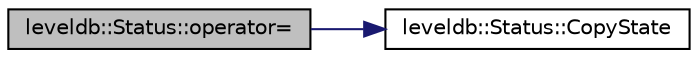 digraph "leveldb::Status::operator="
{
  edge [fontname="Helvetica",fontsize="10",labelfontname="Helvetica",labelfontsize="10"];
  node [fontname="Helvetica",fontsize="10",shape=record];
  rankdir="LR";
  Node1 [label="leveldb::Status::operator=",height=0.2,width=0.4,color="black", fillcolor="grey75", style="filled" fontcolor="black"];
  Node1 -> Node2 [color="midnightblue",fontsize="10",style="solid",fontname="Helvetica"];
  Node2 [label="leveldb::Status::CopyState",height=0.2,width=0.4,color="black", fillcolor="white", style="filled",URL="$classleveldb_1_1_status.html#a8ba9034a426f8bfaf7f9f94fcf534a3a"];
}
